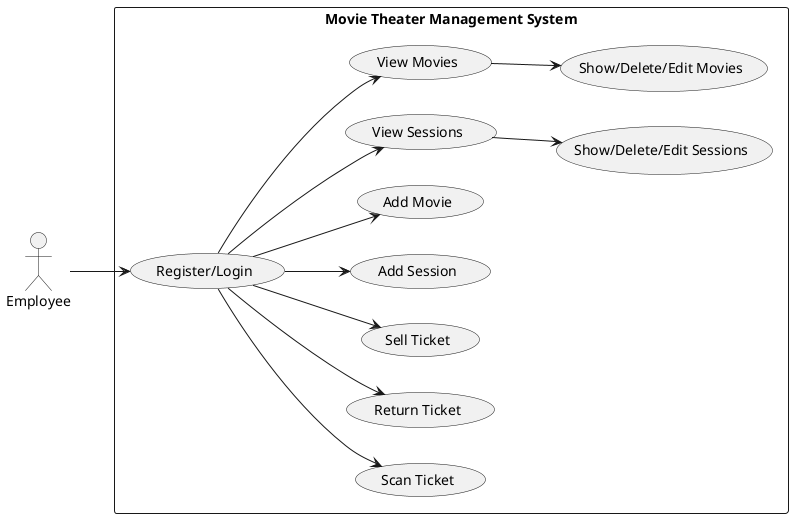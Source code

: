 @startuml
left to right direction
actor Employee

rectangle "Movie Theater Management System" {
    usecase "Register/Login" as UC1
    usecase "Scan Ticket" as UC9
    usecase "Return Ticket" as UC8
    usecase "Sell Ticket" as UC7
    usecase "Add Session" as UC6
    usecase "Add Movie" as UC5
    usecase "View Sessions" as UC4
    usecase "View Movies" as UC3

    usecase "Show/Delete/Edit Movies" as UC10
    usecase "Show/Delete/Edit Sessions" as UC11
}
Employee --> UC1

UC1 --> UC3
UC1 --> UC4
UC1 --> UC5
UC1 --> UC6
UC1 --> UC7
UC1 --> UC8
UC1 --> UC9

UC3 --> UC10
UC4 --> UC11

@enduml